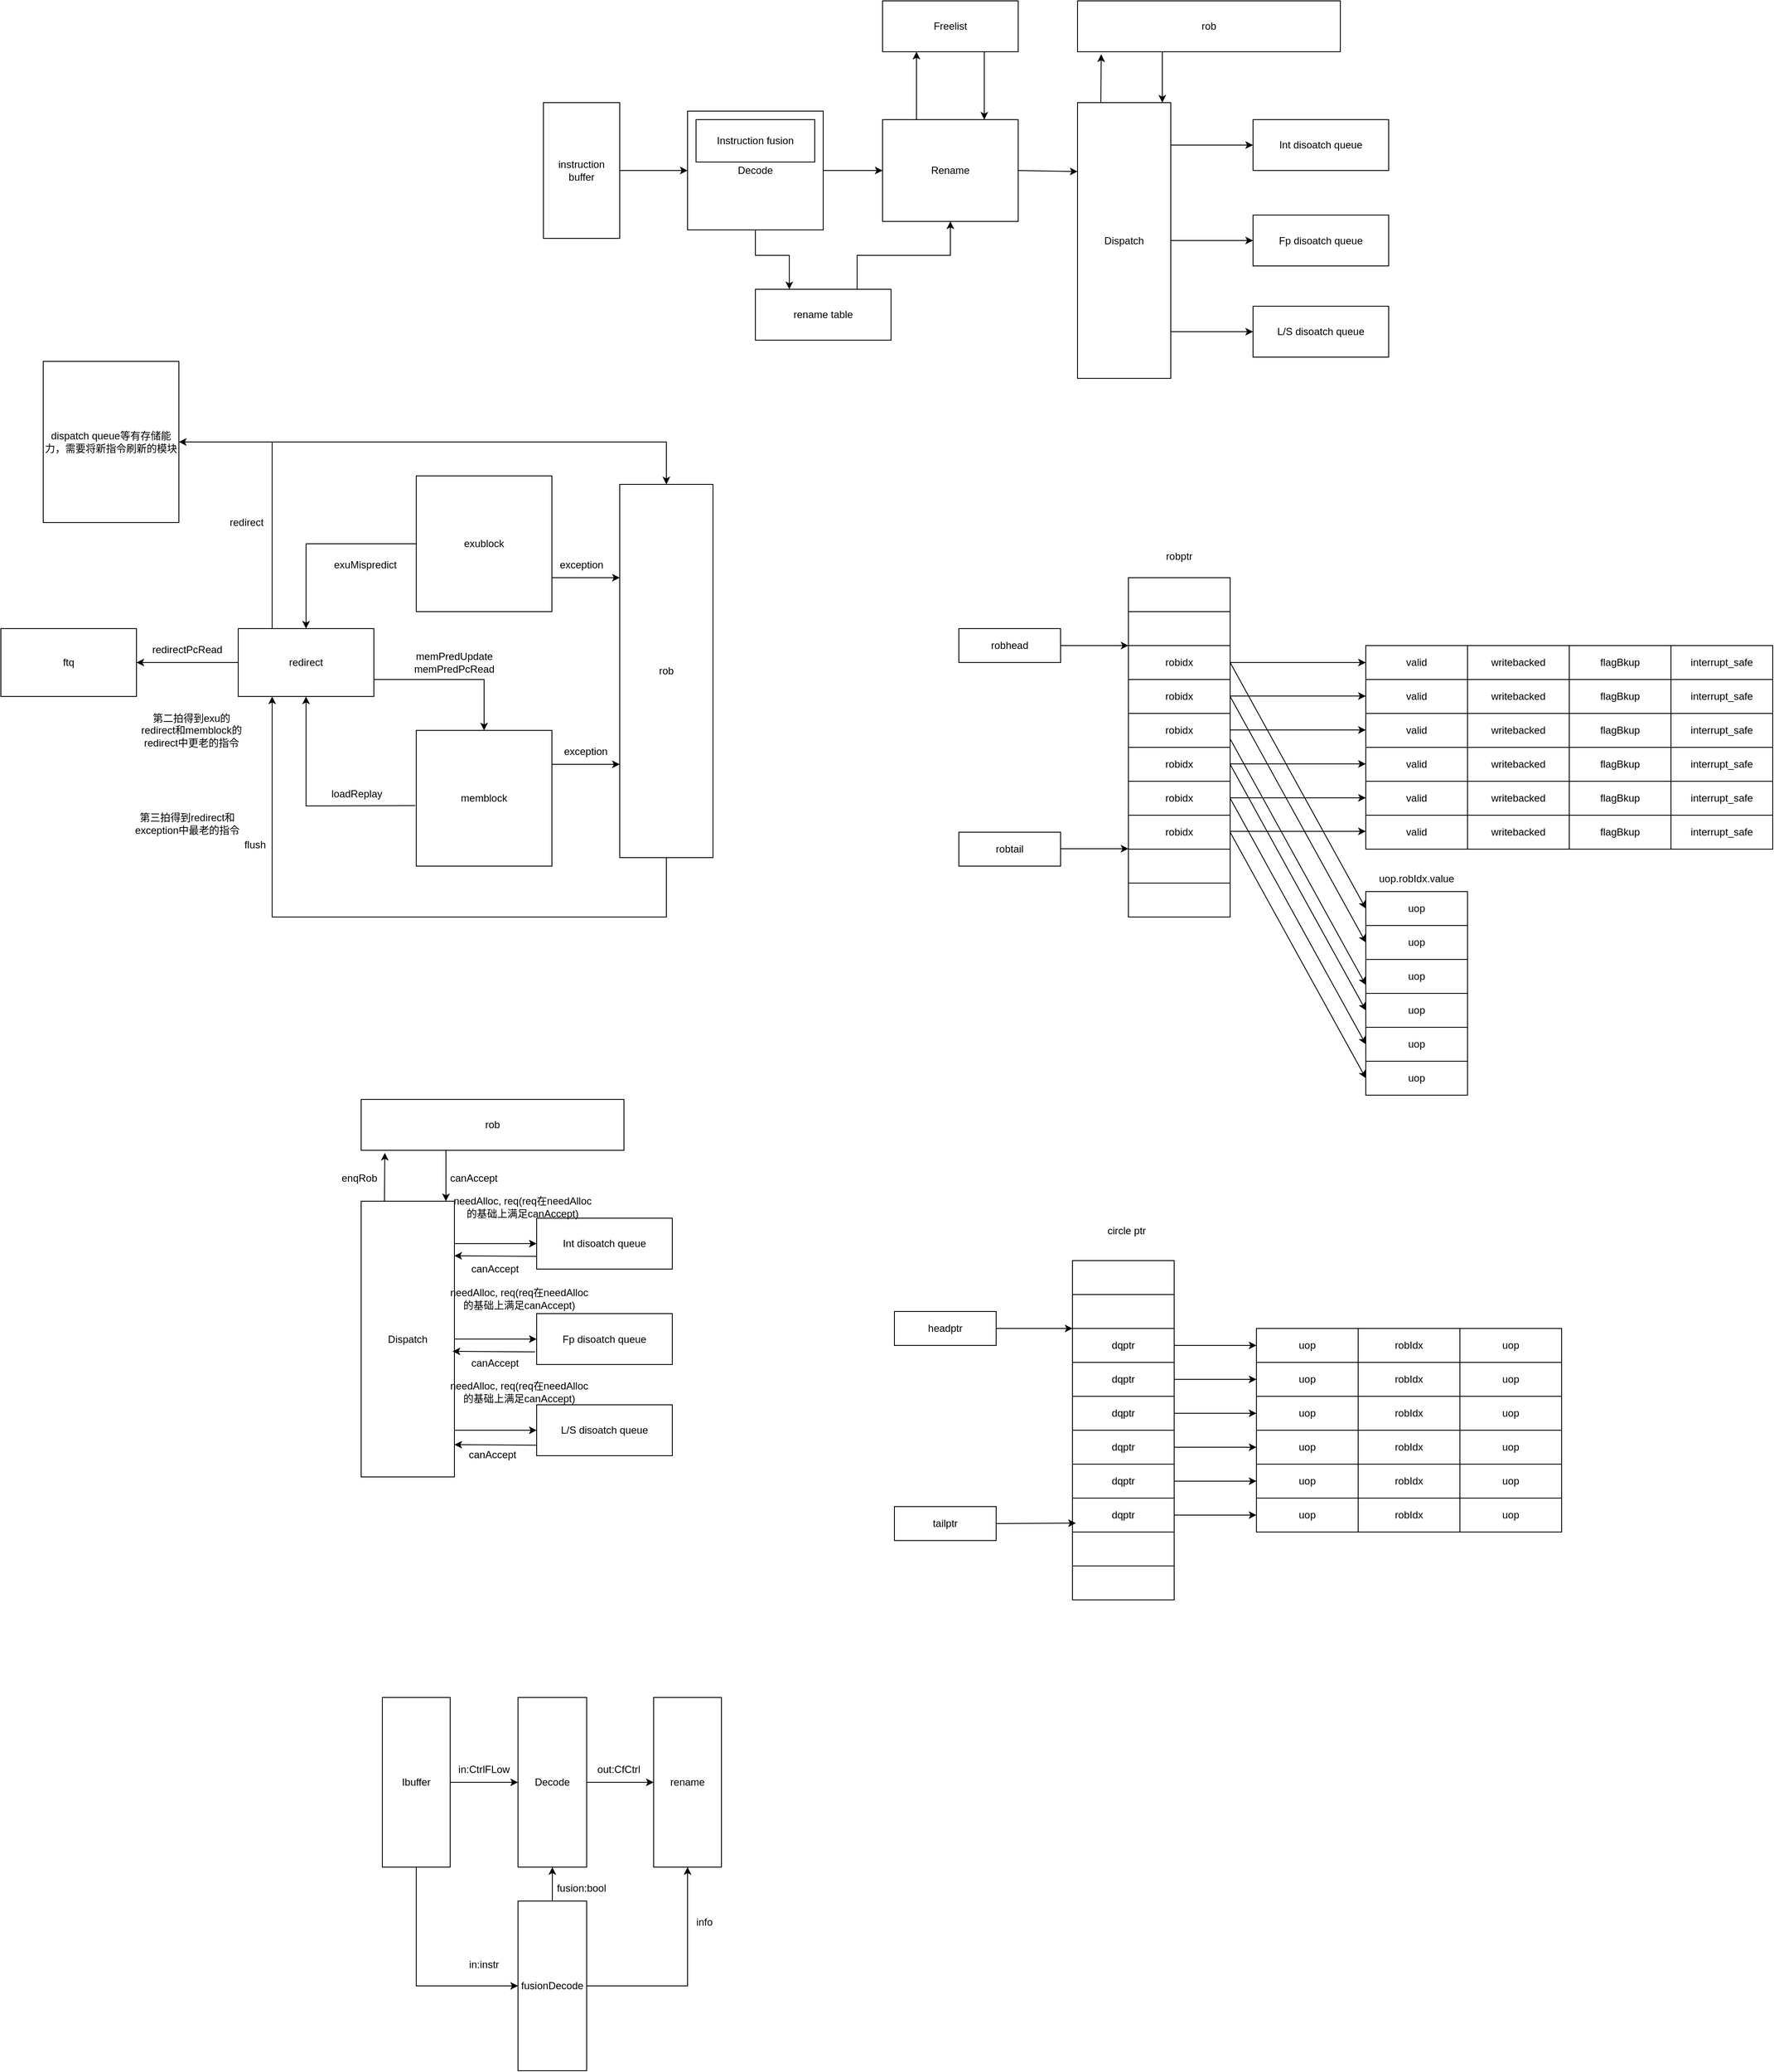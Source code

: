 <mxfile version="20.5.1" type="github">
  <diagram id="jDJOhpKCUn7_-XrsKtud" name="第 1 页">
    <mxGraphModel dx="2479" dy="955" grid="0" gridSize="10" guides="1" tooltips="1" connect="1" arrows="1" fold="1" page="0" pageScale="1" pageWidth="827" pageHeight="1169" background="none" math="0" shadow="0">
      <root>
        <mxCell id="0" />
        <mxCell id="1" parent="0" />
        <mxCell id="Xyow2Gh0Tj4Xl1war1eL-1" value="Decode" style="rounded=0;whiteSpace=wrap;html=1;" parent="1" vertex="1">
          <mxGeometry x="160" y="170" width="160" height="140" as="geometry" />
        </mxCell>
        <mxCell id="Xyow2Gh0Tj4Xl1war1eL-2" value="Dispatch" style="rounded=0;whiteSpace=wrap;html=1;" parent="1" vertex="1">
          <mxGeometry x="620" y="160" width="110" height="325" as="geometry" />
        </mxCell>
        <mxCell id="r0-BIvtnJDyXJv6iCW9I-1" value="Instruction fusion" style="rounded=0;whiteSpace=wrap;html=1;" parent="1" vertex="1">
          <mxGeometry x="170" y="180" width="140" height="50" as="geometry" />
        </mxCell>
        <mxCell id="r0-BIvtnJDyXJv6iCW9I-2" value="Rename" style="rounded=0;whiteSpace=wrap;html=1;" parent="1" vertex="1">
          <mxGeometry x="390" y="180" width="160" height="120" as="geometry" />
        </mxCell>
        <mxCell id="r0-BIvtnJDyXJv6iCW9I-3" value="Freelist" style="rounded=0;whiteSpace=wrap;html=1;" parent="1" vertex="1">
          <mxGeometry x="390" y="40" width="160" height="60" as="geometry" />
        </mxCell>
        <mxCell id="r0-BIvtnJDyXJv6iCW9I-4" value="rename table" style="rounded=0;whiteSpace=wrap;html=1;" parent="1" vertex="1">
          <mxGeometry x="240" y="380" width="160" height="60" as="geometry" />
        </mxCell>
        <mxCell id="r0-BIvtnJDyXJv6iCW9I-5" value="rob" style="rounded=0;whiteSpace=wrap;html=1;" parent="1" vertex="1">
          <mxGeometry x="620" y="40" width="310" height="60" as="geometry" />
        </mxCell>
        <mxCell id="r0-BIvtnJDyXJv6iCW9I-7" value="instruction buffer" style="rounded=0;whiteSpace=wrap;html=1;" parent="1" vertex="1">
          <mxGeometry x="-10" y="160" width="90" height="160" as="geometry" />
        </mxCell>
        <mxCell id="r0-BIvtnJDyXJv6iCW9I-8" value="Int disoatch queue" style="rounded=0;whiteSpace=wrap;html=1;" parent="1" vertex="1">
          <mxGeometry x="827" y="180" width="160" height="60" as="geometry" />
        </mxCell>
        <mxCell id="r0-BIvtnJDyXJv6iCW9I-9" value="Fp disoatch queue" style="rounded=0;whiteSpace=wrap;html=1;" parent="1" vertex="1">
          <mxGeometry x="827" y="292.5" width="160" height="60" as="geometry" />
        </mxCell>
        <mxCell id="r0-BIvtnJDyXJv6iCW9I-10" value="L/S disoatch queue" style="rounded=0;whiteSpace=wrap;html=1;" parent="1" vertex="1">
          <mxGeometry x="827" y="400" width="160" height="60" as="geometry" />
        </mxCell>
        <mxCell id="r0-BIvtnJDyXJv6iCW9I-11" value="" style="endArrow=classic;html=1;rounded=0;exitX=1;exitY=0.5;exitDx=0;exitDy=0;" parent="1" source="r0-BIvtnJDyXJv6iCW9I-7" target="Xyow2Gh0Tj4Xl1war1eL-1" edge="1">
          <mxGeometry width="50" height="50" relative="1" as="geometry">
            <mxPoint x="220" y="430" as="sourcePoint" />
            <mxPoint x="270" y="380" as="targetPoint" />
          </mxGeometry>
        </mxCell>
        <mxCell id="r0-BIvtnJDyXJv6iCW9I-12" value="" style="endArrow=classic;html=1;rounded=0;exitX=1;exitY=0.5;exitDx=0;exitDy=0;entryX=0;entryY=0.5;entryDx=0;entryDy=0;" parent="1" source="Xyow2Gh0Tj4Xl1war1eL-1" target="r0-BIvtnJDyXJv6iCW9I-2" edge="1">
          <mxGeometry width="50" height="50" relative="1" as="geometry">
            <mxPoint x="90" y="250" as="sourcePoint" />
            <mxPoint x="180" y="250" as="targetPoint" />
          </mxGeometry>
        </mxCell>
        <mxCell id="r0-BIvtnJDyXJv6iCW9I-13" value="" style="endArrow=classic;html=1;rounded=0;exitX=0.5;exitY=1;exitDx=0;exitDy=0;entryX=0.25;entryY=0;entryDx=0;entryDy=0;" parent="1" source="Xyow2Gh0Tj4Xl1war1eL-1" target="r0-BIvtnJDyXJv6iCW9I-4" edge="1">
          <mxGeometry width="50" height="50" relative="1" as="geometry">
            <mxPoint x="220" y="430" as="sourcePoint" />
            <mxPoint x="270" y="380" as="targetPoint" />
            <Array as="points">
              <mxPoint x="240" y="340" />
              <mxPoint x="280" y="340" />
            </Array>
          </mxGeometry>
        </mxCell>
        <mxCell id="r0-BIvtnJDyXJv6iCW9I-15" value="" style="endArrow=classic;html=1;rounded=0;exitX=0.75;exitY=0;exitDx=0;exitDy=0;entryX=0.5;entryY=1;entryDx=0;entryDy=0;" parent="1" source="r0-BIvtnJDyXJv6iCW9I-4" target="r0-BIvtnJDyXJv6iCW9I-2" edge="1">
          <mxGeometry width="50" height="50" relative="1" as="geometry">
            <mxPoint x="210" y="430" as="sourcePoint" />
            <mxPoint x="260" y="380" as="targetPoint" />
            <Array as="points">
              <mxPoint x="360" y="340" />
              <mxPoint x="470" y="340" />
            </Array>
          </mxGeometry>
        </mxCell>
        <mxCell id="r0-BIvtnJDyXJv6iCW9I-16" value="" style="endArrow=classic;html=1;rounded=0;exitX=1;exitY=0.5;exitDx=0;exitDy=0;entryX=0;entryY=0.25;entryDx=0;entryDy=0;" parent="1" source="r0-BIvtnJDyXJv6iCW9I-2" target="Xyow2Gh0Tj4Xl1war1eL-2" edge="1">
          <mxGeometry width="50" height="50" relative="1" as="geometry">
            <mxPoint x="470" y="260" as="sourcePoint" />
            <mxPoint x="520" y="210" as="targetPoint" />
          </mxGeometry>
        </mxCell>
        <mxCell id="r0-BIvtnJDyXJv6iCW9I-17" value="" style="endArrow=classic;html=1;rounded=0;exitX=1;exitY=0.5;exitDx=0;exitDy=0;entryX=0;entryY=0.5;entryDx=0;entryDy=0;" parent="1" target="r0-BIvtnJDyXJv6iCW9I-8" edge="1">
          <mxGeometry width="50" height="50" relative="1" as="geometry">
            <mxPoint x="730" y="210" as="sourcePoint" />
            <mxPoint x="800" y="211.25" as="targetPoint" />
          </mxGeometry>
        </mxCell>
        <mxCell id="r0-BIvtnJDyXJv6iCW9I-18" value="" style="endArrow=classic;html=1;rounded=0;exitX=1;exitY=0.5;exitDx=0;exitDy=0;entryX=0;entryY=0.5;entryDx=0;entryDy=0;" parent="1" source="Xyow2Gh0Tj4Xl1war1eL-2" target="r0-BIvtnJDyXJv6iCW9I-9" edge="1">
          <mxGeometry width="50" height="50" relative="1" as="geometry">
            <mxPoint x="750" y="310" as="sourcePoint" />
            <mxPoint x="820" y="311.25" as="targetPoint" />
          </mxGeometry>
        </mxCell>
        <mxCell id="r0-BIvtnJDyXJv6iCW9I-19" value="" style="endArrow=classic;html=1;rounded=0;entryX=0;entryY=0.5;entryDx=0;entryDy=0;" parent="1" target="r0-BIvtnJDyXJv6iCW9I-10" edge="1">
          <mxGeometry width="50" height="50" relative="1" as="geometry">
            <mxPoint x="730" y="430" as="sourcePoint" />
            <mxPoint x="810" y="440" as="targetPoint" />
          </mxGeometry>
        </mxCell>
        <mxCell id="r0-BIvtnJDyXJv6iCW9I-20" value="" style="endArrow=classic;html=1;rounded=0;" parent="1" edge="1">
          <mxGeometry width="50" height="50" relative="1" as="geometry">
            <mxPoint x="720" y="100" as="sourcePoint" />
            <mxPoint x="720" y="160" as="targetPoint" />
          </mxGeometry>
        </mxCell>
        <mxCell id="r0-BIvtnJDyXJv6iCW9I-21" value="" style="endArrow=classic;html=1;rounded=0;exitX=0.25;exitY=0;exitDx=0;exitDy=0;entryX=0.09;entryY=1.05;entryDx=0;entryDy=0;entryPerimeter=0;" parent="1" source="Xyow2Gh0Tj4Xl1war1eL-2" target="r0-BIvtnJDyXJv6iCW9I-5" edge="1">
          <mxGeometry width="50" height="50" relative="1" as="geometry">
            <mxPoint x="600" y="290" as="sourcePoint" />
            <mxPoint x="670" y="291.25" as="targetPoint" />
          </mxGeometry>
        </mxCell>
        <mxCell id="r0-BIvtnJDyXJv6iCW9I-22" value="" style="endArrow=classic;html=1;rounded=0;exitX=0.25;exitY=0;exitDx=0;exitDy=0;entryX=0.25;entryY=1;entryDx=0;entryDy=0;" parent="1" source="r0-BIvtnJDyXJv6iCW9I-2" target="r0-BIvtnJDyXJv6iCW9I-3" edge="1">
          <mxGeometry width="50" height="50" relative="1" as="geometry">
            <mxPoint x="610" y="300" as="sourcePoint" />
            <mxPoint x="680" y="301.25" as="targetPoint" />
          </mxGeometry>
        </mxCell>
        <mxCell id="r0-BIvtnJDyXJv6iCW9I-23" value="" style="endArrow=classic;html=1;rounded=0;exitX=0.75;exitY=1;exitDx=0;exitDy=0;entryX=0.75;entryY=0;entryDx=0;entryDy=0;" parent="1" source="r0-BIvtnJDyXJv6iCW9I-3" target="r0-BIvtnJDyXJv6iCW9I-2" edge="1">
          <mxGeometry width="50" height="50" relative="1" as="geometry">
            <mxPoint x="620" y="310" as="sourcePoint" />
            <mxPoint x="690" y="311.25" as="targetPoint" />
          </mxGeometry>
        </mxCell>
        <mxCell id="jpvh6sqLplagpGYcu2fL-1" value="" style="rounded=0;whiteSpace=wrap;html=1;" parent="1" vertex="1">
          <mxGeometry x="680" y="720" width="120" height="40" as="geometry" />
        </mxCell>
        <mxCell id="jpvh6sqLplagpGYcu2fL-2" value="" style="rounded=0;whiteSpace=wrap;html=1;" parent="1" vertex="1">
          <mxGeometry x="680" y="760" width="120" height="40" as="geometry" />
        </mxCell>
        <mxCell id="jpvh6sqLplagpGYcu2fL-3" value="robidx" style="rounded=0;whiteSpace=wrap;html=1;" parent="1" vertex="1">
          <mxGeometry x="680" y="800" width="120" height="40" as="geometry" />
        </mxCell>
        <mxCell id="jpvh6sqLplagpGYcu2fL-4" value="robidx" style="rounded=0;whiteSpace=wrap;html=1;" parent="1" vertex="1">
          <mxGeometry x="680" y="840" width="120" height="40" as="geometry" />
        </mxCell>
        <mxCell id="jpvh6sqLplagpGYcu2fL-5" value="robidx" style="rounded=0;whiteSpace=wrap;html=1;" parent="1" vertex="1">
          <mxGeometry x="680" y="880" width="120" height="40" as="geometry" />
        </mxCell>
        <mxCell id="jpvh6sqLplagpGYcu2fL-6" value="robidx" style="rounded=0;whiteSpace=wrap;html=1;" parent="1" vertex="1">
          <mxGeometry x="680" y="920" width="120" height="40" as="geometry" />
        </mxCell>
        <mxCell id="jpvh6sqLplagpGYcu2fL-7" value="robidx" style="rounded=0;whiteSpace=wrap;html=1;" parent="1" vertex="1">
          <mxGeometry x="680" y="960" width="120" height="40" as="geometry" />
        </mxCell>
        <mxCell id="jpvh6sqLplagpGYcu2fL-8" value="robidx" style="rounded=0;whiteSpace=wrap;html=1;" parent="1" vertex="1">
          <mxGeometry x="680" y="1000" width="120" height="40" as="geometry" />
        </mxCell>
        <mxCell id="jpvh6sqLplagpGYcu2fL-9" value="" style="rounded=0;whiteSpace=wrap;html=1;" parent="1" vertex="1">
          <mxGeometry x="680" y="1040" width="120" height="40" as="geometry" />
        </mxCell>
        <mxCell id="jpvh6sqLplagpGYcu2fL-10" value="" style="rounded=0;whiteSpace=wrap;html=1;" parent="1" vertex="1">
          <mxGeometry x="680" y="1080" width="120" height="40" as="geometry" />
        </mxCell>
        <mxCell id="jpvh6sqLplagpGYcu2fL-11" value="robptr" style="text;html=1;strokeColor=none;fillColor=none;align=center;verticalAlign=middle;whiteSpace=wrap;rounded=0;" parent="1" vertex="1">
          <mxGeometry x="705" y="680" width="70" height="30" as="geometry" />
        </mxCell>
        <mxCell id="jpvh6sqLplagpGYcu2fL-12" value="robhead" style="rounded=0;whiteSpace=wrap;html=1;" parent="1" vertex="1">
          <mxGeometry x="480" y="780" width="120" height="40" as="geometry" />
        </mxCell>
        <mxCell id="jpvh6sqLplagpGYcu2fL-13" value="robtail" style="rounded=0;whiteSpace=wrap;html=1;" parent="1" vertex="1">
          <mxGeometry x="480" y="1020" width="120" height="40" as="geometry" />
        </mxCell>
        <mxCell id="jpvh6sqLplagpGYcu2fL-14" value="" style="endArrow=classic;html=1;rounded=0;exitX=1;exitY=0.5;exitDx=0;exitDy=0;entryX=0;entryY=0;entryDx=0;entryDy=0;" parent="1" source="jpvh6sqLplagpGYcu2fL-12" target="jpvh6sqLplagpGYcu2fL-3" edge="1">
          <mxGeometry width="50" height="50" relative="1" as="geometry">
            <mxPoint x="350" y="870" as="sourcePoint" />
            <mxPoint x="400" y="820" as="targetPoint" />
          </mxGeometry>
        </mxCell>
        <mxCell id="jpvh6sqLplagpGYcu2fL-15" value="" style="endArrow=classic;html=1;rounded=0;exitX=1;exitY=0.5;exitDx=0;exitDy=0;entryX=0;entryY=0;entryDx=0;entryDy=0;" parent="1" edge="1">
          <mxGeometry width="50" height="50" relative="1" as="geometry">
            <mxPoint x="600" y="1039.5" as="sourcePoint" />
            <mxPoint x="680" y="1039.5" as="targetPoint" />
          </mxGeometry>
        </mxCell>
        <mxCell id="jpvh6sqLplagpGYcu2fL-16" value="" style="rounded=0;whiteSpace=wrap;html=1;" parent="1" vertex="1">
          <mxGeometry x="614" y="1525" width="120" height="40" as="geometry" />
        </mxCell>
        <mxCell id="jpvh6sqLplagpGYcu2fL-17" value="" style="rounded=0;whiteSpace=wrap;html=1;" parent="1" vertex="1">
          <mxGeometry x="614" y="1565" width="120" height="40" as="geometry" />
        </mxCell>
        <mxCell id="jpvh6sqLplagpGYcu2fL-18" value="dqptr" style="rounded=0;whiteSpace=wrap;html=1;" parent="1" vertex="1">
          <mxGeometry x="614" y="1605" width="120" height="40" as="geometry" />
        </mxCell>
        <mxCell id="jpvh6sqLplagpGYcu2fL-19" value="dqptr" style="rounded=0;whiteSpace=wrap;html=1;" parent="1" vertex="1">
          <mxGeometry x="614" y="1645" width="120" height="40" as="geometry" />
        </mxCell>
        <mxCell id="jpvh6sqLplagpGYcu2fL-20" value="dqptr" style="rounded=0;whiteSpace=wrap;html=1;" parent="1" vertex="1">
          <mxGeometry x="614" y="1685" width="120" height="40" as="geometry" />
        </mxCell>
        <mxCell id="jpvh6sqLplagpGYcu2fL-21" value="dqptr" style="rounded=0;whiteSpace=wrap;html=1;" parent="1" vertex="1">
          <mxGeometry x="614" y="1725" width="120" height="40" as="geometry" />
        </mxCell>
        <mxCell id="jpvh6sqLplagpGYcu2fL-22" value="dqptr" style="rounded=0;whiteSpace=wrap;html=1;" parent="1" vertex="1">
          <mxGeometry x="614" y="1765" width="120" height="40" as="geometry" />
        </mxCell>
        <mxCell id="jpvh6sqLplagpGYcu2fL-23" value="dqptr" style="rounded=0;whiteSpace=wrap;html=1;" parent="1" vertex="1">
          <mxGeometry x="614" y="1805" width="120" height="40" as="geometry" />
        </mxCell>
        <mxCell id="jpvh6sqLplagpGYcu2fL-24" value="" style="rounded=0;whiteSpace=wrap;html=1;" parent="1" vertex="1">
          <mxGeometry x="614" y="1845" width="120" height="40" as="geometry" />
        </mxCell>
        <mxCell id="jpvh6sqLplagpGYcu2fL-25" value="" style="rounded=0;whiteSpace=wrap;html=1;" parent="1" vertex="1">
          <mxGeometry x="614" y="1885" width="120" height="40" as="geometry" />
        </mxCell>
        <mxCell id="jpvh6sqLplagpGYcu2fL-26" value="circle ptr" style="text;html=1;strokeColor=none;fillColor=none;align=center;verticalAlign=middle;whiteSpace=wrap;rounded=0;" parent="1" vertex="1">
          <mxGeometry x="643" y="1475" width="70" height="30" as="geometry" />
        </mxCell>
        <mxCell id="jpvh6sqLplagpGYcu2fL-27" value="headptr" style="rounded=0;whiteSpace=wrap;html=1;" parent="1" vertex="1">
          <mxGeometry x="404" y="1585" width="120" height="40" as="geometry" />
        </mxCell>
        <mxCell id="jpvh6sqLplagpGYcu2fL-28" value="tailptr" style="rounded=0;whiteSpace=wrap;html=1;" parent="1" vertex="1">
          <mxGeometry x="404" y="1815" width="120" height="40" as="geometry" />
        </mxCell>
        <mxCell id="jpvh6sqLplagpGYcu2fL-29" value="" style="endArrow=classic;html=1;rounded=0;exitX=1;exitY=0.5;exitDx=0;exitDy=0;entryX=0;entryY=0;entryDx=0;entryDy=0;" parent="1" source="jpvh6sqLplagpGYcu2fL-27" target="jpvh6sqLplagpGYcu2fL-18" edge="1">
          <mxGeometry width="50" height="50" relative="1" as="geometry">
            <mxPoint x="288" y="1665" as="sourcePoint" />
            <mxPoint x="338" y="1615" as="targetPoint" />
          </mxGeometry>
        </mxCell>
        <mxCell id="jpvh6sqLplagpGYcu2fL-30" value="" style="endArrow=classic;html=1;rounded=0;exitX=1;exitY=0.5;exitDx=0;exitDy=0;entryX=0;entryY=0;entryDx=0;entryDy=0;" parent="1" source="jpvh6sqLplagpGYcu2fL-28" edge="1">
          <mxGeometry width="50" height="50" relative="1" as="geometry">
            <mxPoint x="538" y="1834.5" as="sourcePoint" />
            <mxPoint x="618" y="1834.5" as="targetPoint" />
          </mxGeometry>
        </mxCell>
        <mxCell id="0cN0ujMcvpGcsQl8fxUf-1" value="valid" style="rounded=0;whiteSpace=wrap;html=1;" parent="1" vertex="1">
          <mxGeometry x="960" y="800" width="120" height="40" as="geometry" />
        </mxCell>
        <mxCell id="0cN0ujMcvpGcsQl8fxUf-2" value="writebacked" style="rounded=0;whiteSpace=wrap;html=1;" parent="1" vertex="1">
          <mxGeometry x="1080" y="800" width="120" height="40" as="geometry" />
        </mxCell>
        <mxCell id="0cN0ujMcvpGcsQl8fxUf-3" value="flagBkup" style="rounded=0;whiteSpace=wrap;html=1;" parent="1" vertex="1">
          <mxGeometry x="1200" y="800" width="120" height="40" as="geometry" />
        </mxCell>
        <mxCell id="0cN0ujMcvpGcsQl8fxUf-4" value="uop.robIdx.value" style="text;html=1;strokeColor=none;fillColor=none;align=center;verticalAlign=middle;whiteSpace=wrap;rounded=0;" parent="1" vertex="1">
          <mxGeometry x="950" y="1060" width="140" height="30" as="geometry" />
        </mxCell>
        <mxCell id="0cN0ujMcvpGcsQl8fxUf-5" value="interrupt_safe" style="rounded=0;whiteSpace=wrap;html=1;" parent="1" vertex="1">
          <mxGeometry x="1320" y="800" width="120" height="40" as="geometry" />
        </mxCell>
        <mxCell id="0cN0ujMcvpGcsQl8fxUf-6" value="valid" style="rounded=0;whiteSpace=wrap;html=1;" parent="1" vertex="1">
          <mxGeometry x="960" y="840" width="120" height="40" as="geometry" />
        </mxCell>
        <mxCell id="0cN0ujMcvpGcsQl8fxUf-7" value="writebacked" style="rounded=0;whiteSpace=wrap;html=1;" parent="1" vertex="1">
          <mxGeometry x="1080" y="840" width="120" height="40" as="geometry" />
        </mxCell>
        <mxCell id="0cN0ujMcvpGcsQl8fxUf-8" value="flagBkup" style="rounded=0;whiteSpace=wrap;html=1;" parent="1" vertex="1">
          <mxGeometry x="1200" y="840" width="120" height="40" as="geometry" />
        </mxCell>
        <mxCell id="0cN0ujMcvpGcsQl8fxUf-9" value="interrupt_safe" style="rounded=0;whiteSpace=wrap;html=1;" parent="1" vertex="1">
          <mxGeometry x="1320" y="840" width="120" height="40" as="geometry" />
        </mxCell>
        <mxCell id="0cN0ujMcvpGcsQl8fxUf-10" value="valid" style="rounded=0;whiteSpace=wrap;html=1;" parent="1" vertex="1">
          <mxGeometry x="960" y="880" width="120" height="40" as="geometry" />
        </mxCell>
        <mxCell id="0cN0ujMcvpGcsQl8fxUf-11" value="writebacked" style="rounded=0;whiteSpace=wrap;html=1;" parent="1" vertex="1">
          <mxGeometry x="1080" y="880" width="120" height="40" as="geometry" />
        </mxCell>
        <mxCell id="0cN0ujMcvpGcsQl8fxUf-12" value="flagBkup" style="rounded=0;whiteSpace=wrap;html=1;" parent="1" vertex="1">
          <mxGeometry x="1200" y="880" width="120" height="40" as="geometry" />
        </mxCell>
        <mxCell id="0cN0ujMcvpGcsQl8fxUf-13" value="interrupt_safe" style="rounded=0;whiteSpace=wrap;html=1;" parent="1" vertex="1">
          <mxGeometry x="1320" y="880" width="120" height="40" as="geometry" />
        </mxCell>
        <mxCell id="0cN0ujMcvpGcsQl8fxUf-14" value="valid" style="rounded=0;whiteSpace=wrap;html=1;" parent="1" vertex="1">
          <mxGeometry x="960" y="920" width="120" height="40" as="geometry" />
        </mxCell>
        <mxCell id="0cN0ujMcvpGcsQl8fxUf-15" value="writebacked" style="rounded=0;whiteSpace=wrap;html=1;" parent="1" vertex="1">
          <mxGeometry x="1080" y="920" width="120" height="40" as="geometry" />
        </mxCell>
        <mxCell id="0cN0ujMcvpGcsQl8fxUf-16" value="flagBkup" style="rounded=0;whiteSpace=wrap;html=1;" parent="1" vertex="1">
          <mxGeometry x="1200" y="920" width="120" height="40" as="geometry" />
        </mxCell>
        <mxCell id="0cN0ujMcvpGcsQl8fxUf-17" value="interrupt_safe" style="rounded=0;whiteSpace=wrap;html=1;" parent="1" vertex="1">
          <mxGeometry x="1320" y="920" width="120" height="40" as="geometry" />
        </mxCell>
        <mxCell id="0cN0ujMcvpGcsQl8fxUf-18" value="valid" style="rounded=0;whiteSpace=wrap;html=1;" parent="1" vertex="1">
          <mxGeometry x="960" y="960" width="120" height="40" as="geometry" />
        </mxCell>
        <mxCell id="0cN0ujMcvpGcsQl8fxUf-19" value="writebacked" style="rounded=0;whiteSpace=wrap;html=1;" parent="1" vertex="1">
          <mxGeometry x="1080" y="960" width="120" height="40" as="geometry" />
        </mxCell>
        <mxCell id="0cN0ujMcvpGcsQl8fxUf-20" value="flagBkup" style="rounded=0;whiteSpace=wrap;html=1;" parent="1" vertex="1">
          <mxGeometry x="1200" y="960" width="120" height="40" as="geometry" />
        </mxCell>
        <mxCell id="0cN0ujMcvpGcsQl8fxUf-21" value="interrupt_safe" style="rounded=0;whiteSpace=wrap;html=1;" parent="1" vertex="1">
          <mxGeometry x="1320" y="960" width="120" height="40" as="geometry" />
        </mxCell>
        <mxCell id="0cN0ujMcvpGcsQl8fxUf-22" value="valid" style="rounded=0;whiteSpace=wrap;html=1;" parent="1" vertex="1">
          <mxGeometry x="960" y="1000" width="120" height="40" as="geometry" />
        </mxCell>
        <mxCell id="0cN0ujMcvpGcsQl8fxUf-23" value="writebacked" style="rounded=0;whiteSpace=wrap;html=1;" parent="1" vertex="1">
          <mxGeometry x="1080" y="1000" width="120" height="40" as="geometry" />
        </mxCell>
        <mxCell id="0cN0ujMcvpGcsQl8fxUf-24" value="flagBkup" style="rounded=0;whiteSpace=wrap;html=1;" parent="1" vertex="1">
          <mxGeometry x="1200" y="1000" width="120" height="40" as="geometry" />
        </mxCell>
        <mxCell id="0cN0ujMcvpGcsQl8fxUf-25" value="interrupt_safe" style="rounded=0;whiteSpace=wrap;html=1;" parent="1" vertex="1">
          <mxGeometry x="1320" y="1000" width="120" height="40" as="geometry" />
        </mxCell>
        <mxCell id="0cN0ujMcvpGcsQl8fxUf-26" value="" style="endArrow=classic;html=1;rounded=0;exitX=1;exitY=0.5;exitDx=0;exitDy=0;entryX=0;entryY=0.5;entryDx=0;entryDy=0;" parent="1" source="jpvh6sqLplagpGYcu2fL-3" target="0cN0ujMcvpGcsQl8fxUf-1" edge="1">
          <mxGeometry width="50" height="50" relative="1" as="geometry">
            <mxPoint x="940" y="780" as="sourcePoint" />
            <mxPoint x="990" y="730" as="targetPoint" />
          </mxGeometry>
        </mxCell>
        <mxCell id="0cN0ujMcvpGcsQl8fxUf-27" value="" style="endArrow=classic;html=1;rounded=0;exitX=1;exitY=0.5;exitDx=0;exitDy=0;entryX=0;entryY=0.5;entryDx=0;entryDy=0;" parent="1" edge="1">
          <mxGeometry width="50" height="50" relative="1" as="geometry">
            <mxPoint x="800" y="859.5" as="sourcePoint" />
            <mxPoint x="960" y="859.5" as="targetPoint" />
          </mxGeometry>
        </mxCell>
        <mxCell id="0cN0ujMcvpGcsQl8fxUf-28" value="" style="endArrow=classic;html=1;rounded=0;exitX=1;exitY=0.5;exitDx=0;exitDy=0;entryX=0;entryY=0.5;entryDx=0;entryDy=0;" parent="1" edge="1">
          <mxGeometry width="50" height="50" relative="1" as="geometry">
            <mxPoint x="800" y="899.5" as="sourcePoint" />
            <mxPoint x="960" y="899.5" as="targetPoint" />
          </mxGeometry>
        </mxCell>
        <mxCell id="0cN0ujMcvpGcsQl8fxUf-29" value="" style="endArrow=classic;html=1;rounded=0;exitX=1;exitY=0.5;exitDx=0;exitDy=0;entryX=0;entryY=0.5;entryDx=0;entryDy=0;" parent="1" edge="1">
          <mxGeometry width="50" height="50" relative="1" as="geometry">
            <mxPoint x="800" y="939.5" as="sourcePoint" />
            <mxPoint x="960" y="939.5" as="targetPoint" />
          </mxGeometry>
        </mxCell>
        <mxCell id="0cN0ujMcvpGcsQl8fxUf-30" value="" style="endArrow=classic;html=1;rounded=0;exitX=1;exitY=0.5;exitDx=0;exitDy=0;entryX=0;entryY=0.5;entryDx=0;entryDy=0;" parent="1" edge="1">
          <mxGeometry width="50" height="50" relative="1" as="geometry">
            <mxPoint x="800" y="979.5" as="sourcePoint" />
            <mxPoint x="960" y="979.5" as="targetPoint" />
          </mxGeometry>
        </mxCell>
        <mxCell id="0cN0ujMcvpGcsQl8fxUf-31" value="" style="endArrow=classic;html=1;rounded=0;exitX=1;exitY=0.5;exitDx=0;exitDy=0;entryX=0;entryY=0.5;entryDx=0;entryDy=0;" parent="1" edge="1">
          <mxGeometry width="50" height="50" relative="1" as="geometry">
            <mxPoint x="800" y="1019" as="sourcePoint" />
            <mxPoint x="960" y="1019" as="targetPoint" />
          </mxGeometry>
        </mxCell>
        <mxCell id="0cN0ujMcvpGcsQl8fxUf-32" value="uop" style="rounded=0;whiteSpace=wrap;html=1;" parent="1" vertex="1">
          <mxGeometry x="960" y="1090" width="120" height="40" as="geometry" />
        </mxCell>
        <mxCell id="0cN0ujMcvpGcsQl8fxUf-33" value="uop" style="rounded=0;whiteSpace=wrap;html=1;" parent="1" vertex="1">
          <mxGeometry x="960" y="1130" width="120" height="40" as="geometry" />
        </mxCell>
        <mxCell id="0cN0ujMcvpGcsQl8fxUf-34" value="uop" style="rounded=0;whiteSpace=wrap;html=1;" parent="1" vertex="1">
          <mxGeometry x="960" y="1170" width="120" height="40" as="geometry" />
        </mxCell>
        <mxCell id="0cN0ujMcvpGcsQl8fxUf-35" value="uop" style="rounded=0;whiteSpace=wrap;html=1;" parent="1" vertex="1">
          <mxGeometry x="960" y="1210" width="120" height="40" as="geometry" />
        </mxCell>
        <mxCell id="0cN0ujMcvpGcsQl8fxUf-36" value="uop" style="rounded=0;whiteSpace=wrap;html=1;" parent="1" vertex="1">
          <mxGeometry x="960" y="1250" width="120" height="40" as="geometry" />
        </mxCell>
        <mxCell id="0cN0ujMcvpGcsQl8fxUf-37" value="uop" style="rounded=0;whiteSpace=wrap;html=1;" parent="1" vertex="1">
          <mxGeometry x="960" y="1290" width="120" height="40" as="geometry" />
        </mxCell>
        <mxCell id="0cN0ujMcvpGcsQl8fxUf-38" value="" style="endArrow=classic;html=1;rounded=0;exitX=1;exitY=0.5;exitDx=0;exitDy=0;entryX=0;entryY=0.5;entryDx=0;entryDy=0;" parent="1" source="jpvh6sqLplagpGYcu2fL-3" target="0cN0ujMcvpGcsQl8fxUf-32" edge="1">
          <mxGeometry width="50" height="50" relative="1" as="geometry">
            <mxPoint x="940" y="1310" as="sourcePoint" />
            <mxPoint x="990" y="1260" as="targetPoint" />
          </mxGeometry>
        </mxCell>
        <mxCell id="0cN0ujMcvpGcsQl8fxUf-39" value="" style="endArrow=classic;html=1;rounded=0;exitX=1;exitY=0.5;exitDx=0;exitDy=0;entryX=0;entryY=0.5;entryDx=0;entryDy=0;" parent="1" edge="1">
          <mxGeometry width="50" height="50" relative="1" as="geometry">
            <mxPoint x="800" y="860" as="sourcePoint" />
            <mxPoint x="960" y="1150" as="targetPoint" />
          </mxGeometry>
        </mxCell>
        <mxCell id="0cN0ujMcvpGcsQl8fxUf-40" value="" style="endArrow=classic;html=1;rounded=0;exitX=1;exitY=0.5;exitDx=0;exitDy=0;entryX=0;entryY=0.5;entryDx=0;entryDy=0;" parent="1" edge="1">
          <mxGeometry width="50" height="50" relative="1" as="geometry">
            <mxPoint x="800" y="910" as="sourcePoint" />
            <mxPoint x="960" y="1200" as="targetPoint" />
          </mxGeometry>
        </mxCell>
        <mxCell id="0cN0ujMcvpGcsQl8fxUf-43" value="" style="endArrow=classic;html=1;rounded=0;exitX=1;exitY=0.5;exitDx=0;exitDy=0;entryX=0;entryY=0.5;entryDx=0;entryDy=0;" parent="1" edge="1">
          <mxGeometry width="50" height="50" relative="1" as="geometry">
            <mxPoint x="800" y="940" as="sourcePoint" />
            <mxPoint x="960" y="1230" as="targetPoint" />
          </mxGeometry>
        </mxCell>
        <mxCell id="0cN0ujMcvpGcsQl8fxUf-44" value="" style="endArrow=classic;html=1;rounded=0;exitX=1;exitY=0.5;exitDx=0;exitDy=0;entryX=0;entryY=0.5;entryDx=0;entryDy=0;" parent="1" edge="1">
          <mxGeometry width="50" height="50" relative="1" as="geometry">
            <mxPoint x="800" y="980" as="sourcePoint" />
            <mxPoint x="960" y="1270" as="targetPoint" />
          </mxGeometry>
        </mxCell>
        <mxCell id="0cN0ujMcvpGcsQl8fxUf-45" value="" style="endArrow=classic;html=1;rounded=0;exitX=1;exitY=0.5;exitDx=0;exitDy=0;entryX=0;entryY=0.5;entryDx=0;entryDy=0;" parent="1" edge="1">
          <mxGeometry width="50" height="50" relative="1" as="geometry">
            <mxPoint x="800" y="1020" as="sourcePoint" />
            <mxPoint x="960" y="1310" as="targetPoint" />
          </mxGeometry>
        </mxCell>
        <mxCell id="9b5_QiGE_1ymWIL0Fy6a-1" value="redirect" style="rounded=0;whiteSpace=wrap;html=1;" parent="1" vertex="1">
          <mxGeometry x="-370" y="780" width="160" height="80" as="geometry" />
        </mxCell>
        <mxCell id="9b5_QiGE_1ymWIL0Fy6a-2" value="ftq" style="rounded=0;whiteSpace=wrap;html=1;" parent="1" vertex="1">
          <mxGeometry x="-650" y="780" width="160" height="80" as="geometry" />
        </mxCell>
        <mxCell id="9b5_QiGE_1ymWIL0Fy6a-3" value="exublock" style="rounded=0;whiteSpace=wrap;html=1;" parent="1" vertex="1">
          <mxGeometry x="-160" y="600" width="160" height="160" as="geometry" />
        </mxCell>
        <mxCell id="9b5_QiGE_1ymWIL0Fy6a-4" value="memblock" style="rounded=0;whiteSpace=wrap;html=1;" parent="1" vertex="1">
          <mxGeometry x="-160" y="900" width="160" height="160" as="geometry" />
        </mxCell>
        <mxCell id="9b5_QiGE_1ymWIL0Fy6a-5" value="rob" style="rounded=0;whiteSpace=wrap;html=1;" parent="1" vertex="1">
          <mxGeometry x="80" y="610" width="110" height="440" as="geometry" />
        </mxCell>
        <mxCell id="9b5_QiGE_1ymWIL0Fy6a-6" value="" style="endArrow=classic;html=1;rounded=0;exitX=0;exitY=0.5;exitDx=0;exitDy=0;entryX=1;entryY=0.5;entryDx=0;entryDy=0;" parent="1" source="9b5_QiGE_1ymWIL0Fy6a-1" target="9b5_QiGE_1ymWIL0Fy6a-2" edge="1">
          <mxGeometry width="50" height="50" relative="1" as="geometry">
            <mxPoint x="-300" y="660" as="sourcePoint" />
            <mxPoint x="-250" y="610" as="targetPoint" />
          </mxGeometry>
        </mxCell>
        <mxCell id="9b5_QiGE_1ymWIL0Fy6a-7" value="redirectPcRead" style="text;html=1;strokeColor=none;fillColor=none;align=center;verticalAlign=middle;whiteSpace=wrap;rounded=0;" parent="1" vertex="1">
          <mxGeometry x="-490" y="790" width="120" height="30" as="geometry" />
        </mxCell>
        <mxCell id="9b5_QiGE_1ymWIL0Fy6a-8" value="第二拍得到exu的redirect和memblock的redirect中更老的指令" style="text;html=1;strokeColor=none;fillColor=none;align=center;verticalAlign=middle;whiteSpace=wrap;rounded=0;" parent="1" vertex="1">
          <mxGeometry x="-490" y="860" width="130" height="80" as="geometry" />
        </mxCell>
        <mxCell id="9b5_QiGE_1ymWIL0Fy6a-11" value="第三拍得到redirect和exception中最老的指令" style="text;html=1;strokeColor=none;fillColor=none;align=center;verticalAlign=middle;whiteSpace=wrap;rounded=0;" parent="1" vertex="1">
          <mxGeometry x="-495" y="970" width="130" height="80" as="geometry" />
        </mxCell>
        <mxCell id="9b5_QiGE_1ymWIL0Fy6a-12" value="" style="endArrow=classic;html=1;rounded=0;exitX=0;exitY=0.5;exitDx=0;exitDy=0;entryX=0.5;entryY=0;entryDx=0;entryDy=0;" parent="1" source="9b5_QiGE_1ymWIL0Fy6a-3" target="9b5_QiGE_1ymWIL0Fy6a-1" edge="1">
          <mxGeometry width="50" height="50" relative="1" as="geometry">
            <mxPoint x="-40" y="940" as="sourcePoint" />
            <mxPoint x="10" y="890" as="targetPoint" />
            <Array as="points">
              <mxPoint x="-290" y="680" />
            </Array>
          </mxGeometry>
        </mxCell>
        <mxCell id="9b5_QiGE_1ymWIL0Fy6a-13" value="" style="endArrow=classic;html=1;rounded=0;exitX=-0.008;exitY=0.554;exitDx=0;exitDy=0;exitPerimeter=0;entryX=0.5;entryY=1;entryDx=0;entryDy=0;" parent="1" source="9b5_QiGE_1ymWIL0Fy6a-4" target="9b5_QiGE_1ymWIL0Fy6a-1" edge="1">
          <mxGeometry width="50" height="50" relative="1" as="geometry">
            <mxPoint x="-40" y="940" as="sourcePoint" />
            <mxPoint x="10" y="890" as="targetPoint" />
            <Array as="points">
              <mxPoint x="-290" y="989" />
            </Array>
          </mxGeometry>
        </mxCell>
        <mxCell id="9b5_QiGE_1ymWIL0Fy6a-14" value="" style="endArrow=classic;html=1;rounded=0;exitX=1;exitY=0.25;exitDx=0;exitDy=0;entryX=0;entryY=0.75;entryDx=0;entryDy=0;" parent="1" source="9b5_QiGE_1ymWIL0Fy6a-4" target="9b5_QiGE_1ymWIL0Fy6a-5" edge="1">
          <mxGeometry width="50" height="50" relative="1" as="geometry">
            <mxPoint x="-40" y="940" as="sourcePoint" />
            <mxPoint x="70" y="940" as="targetPoint" />
          </mxGeometry>
        </mxCell>
        <mxCell id="9b5_QiGE_1ymWIL0Fy6a-15" value="" style="endArrow=classic;html=1;rounded=0;exitX=1;exitY=0.75;exitDx=0;exitDy=0;entryX=0;entryY=0.25;entryDx=0;entryDy=0;" parent="1" source="9b5_QiGE_1ymWIL0Fy6a-3" target="9b5_QiGE_1ymWIL0Fy6a-5" edge="1">
          <mxGeometry width="50" height="50" relative="1" as="geometry">
            <mxPoint x="50" y="670" as="sourcePoint" />
            <mxPoint x="128.68" y="671.56" as="targetPoint" />
          </mxGeometry>
        </mxCell>
        <mxCell id="9b5_QiGE_1ymWIL0Fy6a-17" value="exception" style="text;html=1;strokeColor=none;fillColor=none;align=center;verticalAlign=middle;whiteSpace=wrap;rounded=0;" parent="1" vertex="1">
          <mxGeometry x="10" y="910" width="60" height="30" as="geometry" />
        </mxCell>
        <mxCell id="9b5_QiGE_1ymWIL0Fy6a-22" value="exception" style="text;html=1;strokeColor=none;fillColor=none;align=center;verticalAlign=middle;whiteSpace=wrap;rounded=0;" parent="1" vertex="1">
          <mxGeometry x="5" y="690" width="60" height="30" as="geometry" />
        </mxCell>
        <mxCell id="9b5_QiGE_1ymWIL0Fy6a-23" value="" style="endArrow=classic;html=1;rounded=0;exitX=0.5;exitY=1;exitDx=0;exitDy=0;entryX=0.25;entryY=1;entryDx=0;entryDy=0;" parent="1" source="9b5_QiGE_1ymWIL0Fy6a-5" target="9b5_QiGE_1ymWIL0Fy6a-1" edge="1">
          <mxGeometry width="50" height="50" relative="1" as="geometry">
            <mxPoint x="-40" y="940" as="sourcePoint" />
            <mxPoint x="-410" y="1110" as="targetPoint" />
            <Array as="points">
              <mxPoint x="135" y="1120" />
              <mxPoint x="-330" y="1120" />
            </Array>
          </mxGeometry>
        </mxCell>
        <mxCell id="9b5_QiGE_1ymWIL0Fy6a-24" value="exuMispredict" style="text;html=1;strokeColor=none;fillColor=none;align=center;verticalAlign=middle;whiteSpace=wrap;rounded=0;" parent="1" vertex="1">
          <mxGeometry x="-250" y="690" width="60" height="30" as="geometry" />
        </mxCell>
        <mxCell id="9b5_QiGE_1ymWIL0Fy6a-25" value="loadReplay" style="text;html=1;strokeColor=none;fillColor=none;align=center;verticalAlign=middle;whiteSpace=wrap;rounded=0;" parent="1" vertex="1">
          <mxGeometry x="-260" y="960" width="60" height="30" as="geometry" />
        </mxCell>
        <mxCell id="9b5_QiGE_1ymWIL0Fy6a-27" value="memPredUpdate&lt;br&gt;memPredPcRead" style="text;html=1;strokeColor=none;fillColor=none;align=center;verticalAlign=middle;whiteSpace=wrap;rounded=0;" parent="1" vertex="1">
          <mxGeometry x="-210" y="797.5" width="190" height="45" as="geometry" />
        </mxCell>
        <mxCell id="9b5_QiGE_1ymWIL0Fy6a-30" value="" style="endArrow=classic;html=1;rounded=0;exitX=1;exitY=0.75;exitDx=0;exitDy=0;entryX=0.5;entryY=0;entryDx=0;entryDy=0;" parent="1" source="9b5_QiGE_1ymWIL0Fy6a-1" target="9b5_QiGE_1ymWIL0Fy6a-4" edge="1">
          <mxGeometry width="50" height="50" relative="1" as="geometry">
            <mxPoint x="-40" y="940" as="sourcePoint" />
            <mxPoint x="10" y="890" as="targetPoint" />
            <Array as="points">
              <mxPoint x="-80" y="840" />
            </Array>
          </mxGeometry>
        </mxCell>
        <mxCell id="9b5_QiGE_1ymWIL0Fy6a-31" value="flush" style="text;html=1;strokeColor=none;fillColor=none;align=center;verticalAlign=middle;whiteSpace=wrap;rounded=0;" parent="1" vertex="1">
          <mxGeometry x="-380" y="1020" width="60" height="30" as="geometry" />
        </mxCell>
        <mxCell id="9b5_QiGE_1ymWIL0Fy6a-33" value="" style="endArrow=classic;html=1;rounded=0;exitX=0.25;exitY=0;exitDx=0;exitDy=0;entryX=1;entryY=0.5;entryDx=0;entryDy=0;" parent="1" source="9b5_QiGE_1ymWIL0Fy6a-1" target="9b5_QiGE_1ymWIL0Fy6a-34" edge="1">
          <mxGeometry width="50" height="50" relative="1" as="geometry">
            <mxPoint x="-350" y="740" as="sourcePoint" />
            <mxPoint x="-440" y="600" as="targetPoint" />
            <Array as="points">
              <mxPoint x="-330" y="560" />
            </Array>
          </mxGeometry>
        </mxCell>
        <mxCell id="9b5_QiGE_1ymWIL0Fy6a-34" value="dispatch queue等有存储能力，需要将新指令刷新的模块" style="rounded=0;whiteSpace=wrap;html=1;" parent="1" vertex="1">
          <mxGeometry x="-600" y="465" width="160" height="190" as="geometry" />
        </mxCell>
        <mxCell id="9b5_QiGE_1ymWIL0Fy6a-35" value="redirect" style="text;html=1;strokeColor=none;fillColor=none;align=center;verticalAlign=middle;whiteSpace=wrap;rounded=0;" parent="1" vertex="1">
          <mxGeometry x="-390" y="640" width="60" height="30" as="geometry" />
        </mxCell>
        <mxCell id="9b5_QiGE_1ymWIL0Fy6a-36" value="" style="endArrow=classic;html=1;rounded=0;entryX=0.5;entryY=0;entryDx=0;entryDy=0;" parent="1" target="9b5_QiGE_1ymWIL0Fy6a-5" edge="1">
          <mxGeometry width="50" height="50" relative="1" as="geometry">
            <mxPoint x="-330" y="560" as="sourcePoint" />
            <mxPoint x="140" y="560" as="targetPoint" />
            <Array as="points">
              <mxPoint x="135" y="560" />
            </Array>
          </mxGeometry>
        </mxCell>
        <mxCell id="9b5_QiGE_1ymWIL0Fy6a-37" value="uop" style="rounded=0;whiteSpace=wrap;html=1;" parent="1" vertex="1">
          <mxGeometry x="831" y="1605" width="120" height="40" as="geometry" />
        </mxCell>
        <mxCell id="9b5_QiGE_1ymWIL0Fy6a-38" value="uop" style="rounded=0;whiteSpace=wrap;html=1;" parent="1" vertex="1">
          <mxGeometry x="831" y="1645" width="120" height="40" as="geometry" />
        </mxCell>
        <mxCell id="9b5_QiGE_1ymWIL0Fy6a-39" value="uop" style="rounded=0;whiteSpace=wrap;html=1;" parent="1" vertex="1">
          <mxGeometry x="831" y="1685" width="120" height="40" as="geometry" />
        </mxCell>
        <mxCell id="9b5_QiGE_1ymWIL0Fy6a-40" value="uop" style="rounded=0;whiteSpace=wrap;html=1;" parent="1" vertex="1">
          <mxGeometry x="831" y="1725" width="120" height="40" as="geometry" />
        </mxCell>
        <mxCell id="9b5_QiGE_1ymWIL0Fy6a-41" value="uop" style="rounded=0;whiteSpace=wrap;html=1;" parent="1" vertex="1">
          <mxGeometry x="831" y="1765" width="120" height="40" as="geometry" />
        </mxCell>
        <mxCell id="9b5_QiGE_1ymWIL0Fy6a-42" value="uop" style="rounded=0;whiteSpace=wrap;html=1;" parent="1" vertex="1">
          <mxGeometry x="831" y="1805" width="120" height="40" as="geometry" />
        </mxCell>
        <mxCell id="9b5_QiGE_1ymWIL0Fy6a-43" value="robIdx" style="rounded=0;whiteSpace=wrap;html=1;" parent="1" vertex="1">
          <mxGeometry x="951" y="1605" width="120" height="40" as="geometry" />
        </mxCell>
        <mxCell id="9b5_QiGE_1ymWIL0Fy6a-44" value="robIdx" style="rounded=0;whiteSpace=wrap;html=1;" parent="1" vertex="1">
          <mxGeometry x="951" y="1645" width="120" height="40" as="geometry" />
        </mxCell>
        <mxCell id="9b5_QiGE_1ymWIL0Fy6a-45" value="robIdx" style="rounded=0;whiteSpace=wrap;html=1;" parent="1" vertex="1">
          <mxGeometry x="951" y="1685" width="120" height="40" as="geometry" />
        </mxCell>
        <mxCell id="9b5_QiGE_1ymWIL0Fy6a-46" value="robIdx" style="rounded=0;whiteSpace=wrap;html=1;" parent="1" vertex="1">
          <mxGeometry x="951" y="1725" width="120" height="40" as="geometry" />
        </mxCell>
        <mxCell id="9b5_QiGE_1ymWIL0Fy6a-47" value="robIdx" style="rounded=0;whiteSpace=wrap;html=1;" parent="1" vertex="1">
          <mxGeometry x="951" y="1765" width="120" height="40" as="geometry" />
        </mxCell>
        <mxCell id="9b5_QiGE_1ymWIL0Fy6a-48" value="robIdx" style="rounded=0;whiteSpace=wrap;html=1;" parent="1" vertex="1">
          <mxGeometry x="951" y="1805" width="120" height="40" as="geometry" />
        </mxCell>
        <mxCell id="9b5_QiGE_1ymWIL0Fy6a-49" value="uop" style="rounded=0;whiteSpace=wrap;html=1;" parent="1" vertex="1">
          <mxGeometry x="1071" y="1605" width="120" height="40" as="geometry" />
        </mxCell>
        <mxCell id="9b5_QiGE_1ymWIL0Fy6a-50" value="uop" style="rounded=0;whiteSpace=wrap;html=1;" parent="1" vertex="1">
          <mxGeometry x="1071" y="1645" width="120" height="40" as="geometry" />
        </mxCell>
        <mxCell id="9b5_QiGE_1ymWIL0Fy6a-51" value="uop" style="rounded=0;whiteSpace=wrap;html=1;" parent="1" vertex="1">
          <mxGeometry x="1071" y="1685" width="120" height="40" as="geometry" />
        </mxCell>
        <mxCell id="9b5_QiGE_1ymWIL0Fy6a-52" value="uop" style="rounded=0;whiteSpace=wrap;html=1;" parent="1" vertex="1">
          <mxGeometry x="1071" y="1725" width="120" height="40" as="geometry" />
        </mxCell>
        <mxCell id="9b5_QiGE_1ymWIL0Fy6a-53" value="uop" style="rounded=0;whiteSpace=wrap;html=1;" parent="1" vertex="1">
          <mxGeometry x="1071" y="1765" width="120" height="40" as="geometry" />
        </mxCell>
        <mxCell id="9b5_QiGE_1ymWIL0Fy6a-54" value="uop" style="rounded=0;whiteSpace=wrap;html=1;" parent="1" vertex="1">
          <mxGeometry x="1071" y="1805" width="120" height="40" as="geometry" />
        </mxCell>
        <mxCell id="9b5_QiGE_1ymWIL0Fy6a-55" value="" style="endArrow=classic;html=1;rounded=0;exitX=1;exitY=0.5;exitDx=0;exitDy=0;entryX=0;entryY=0.5;entryDx=0;entryDy=0;" parent="1" source="jpvh6sqLplagpGYcu2fL-18" target="9b5_QiGE_1ymWIL0Fy6a-37" edge="1">
          <mxGeometry width="50" height="50" relative="1" as="geometry">
            <mxPoint x="724" y="1615" as="sourcePoint" />
            <mxPoint x="884" y="1615" as="targetPoint" />
          </mxGeometry>
        </mxCell>
        <mxCell id="9b5_QiGE_1ymWIL0Fy6a-56" value="" style="endArrow=classic;html=1;rounded=0;exitX=1;exitY=0.5;exitDx=0;exitDy=0;entryX=0;entryY=0.5;entryDx=0;entryDy=0;" parent="1" source="jpvh6sqLplagpGYcu2fL-19" target="9b5_QiGE_1ymWIL0Fy6a-38" edge="1">
          <mxGeometry width="50" height="50" relative="1" as="geometry">
            <mxPoint x="724" y="1654.5" as="sourcePoint" />
            <mxPoint x="884" y="1654.5" as="targetPoint" />
          </mxGeometry>
        </mxCell>
        <mxCell id="9b5_QiGE_1ymWIL0Fy6a-57" value="" style="endArrow=classic;html=1;rounded=0;entryX=0;entryY=0.5;entryDx=0;entryDy=0;exitX=1;exitY=0.5;exitDx=0;exitDy=0;" parent="1" source="jpvh6sqLplagpGYcu2fL-20" target="9b5_QiGE_1ymWIL0Fy6a-39" edge="1">
          <mxGeometry width="50" height="50" relative="1" as="geometry">
            <mxPoint x="744" y="1695" as="sourcePoint" />
            <mxPoint x="884" y="1694.5" as="targetPoint" />
          </mxGeometry>
        </mxCell>
        <mxCell id="9b5_QiGE_1ymWIL0Fy6a-58" value="" style="endArrow=classic;html=1;rounded=0;entryX=0;entryY=0.5;entryDx=0;entryDy=0;exitX=1;exitY=0.5;exitDx=0;exitDy=0;" parent="1" source="jpvh6sqLplagpGYcu2fL-21" target="9b5_QiGE_1ymWIL0Fy6a-40" edge="1">
          <mxGeometry width="50" height="50" relative="1" as="geometry">
            <mxPoint x="744" y="1735" as="sourcePoint" />
            <mxPoint x="884" y="1734.5" as="targetPoint" />
          </mxGeometry>
        </mxCell>
        <mxCell id="9b5_QiGE_1ymWIL0Fy6a-59" value="" style="endArrow=classic;html=1;rounded=0;exitX=1;exitY=0.5;exitDx=0;exitDy=0;entryX=0;entryY=0.5;entryDx=0;entryDy=0;" parent="1" source="jpvh6sqLplagpGYcu2fL-22" target="9b5_QiGE_1ymWIL0Fy6a-41" edge="1">
          <mxGeometry width="50" height="50" relative="1" as="geometry">
            <mxPoint x="724" y="1774.5" as="sourcePoint" />
            <mxPoint x="884" y="1774.5" as="targetPoint" />
          </mxGeometry>
        </mxCell>
        <mxCell id="9b5_QiGE_1ymWIL0Fy6a-60" value="" style="endArrow=classic;html=1;rounded=0;exitX=1;exitY=0.5;exitDx=0;exitDy=0;entryX=0;entryY=0.5;entryDx=0;entryDy=0;" parent="1" source="jpvh6sqLplagpGYcu2fL-23" target="9b5_QiGE_1ymWIL0Fy6a-42" edge="1">
          <mxGeometry width="50" height="50" relative="1" as="geometry">
            <mxPoint x="724" y="1814" as="sourcePoint" />
            <mxPoint x="884" y="1814" as="targetPoint" />
          </mxGeometry>
        </mxCell>
        <mxCell id="4JzdXhdGBdpl6V3Ls371-1" value="Dispatch" style="rounded=0;whiteSpace=wrap;html=1;" vertex="1" parent="1">
          <mxGeometry x="-225" y="1455" width="110" height="325" as="geometry" />
        </mxCell>
        <mxCell id="4JzdXhdGBdpl6V3Ls371-2" value="rob" style="rounded=0;whiteSpace=wrap;html=1;" vertex="1" parent="1">
          <mxGeometry x="-225" y="1335" width="310" height="60" as="geometry" />
        </mxCell>
        <mxCell id="4JzdXhdGBdpl6V3Ls371-3" value="Int disoatch queue" style="rounded=0;whiteSpace=wrap;html=1;" vertex="1" parent="1">
          <mxGeometry x="-18" y="1475" width="160" height="60" as="geometry" />
        </mxCell>
        <mxCell id="4JzdXhdGBdpl6V3Ls371-4" value="Fp disoatch queue" style="rounded=0;whiteSpace=wrap;html=1;" vertex="1" parent="1">
          <mxGeometry x="-18" y="1587.5" width="160" height="60" as="geometry" />
        </mxCell>
        <mxCell id="4JzdXhdGBdpl6V3Ls371-5" value="L/S disoatch queue" style="rounded=0;whiteSpace=wrap;html=1;" vertex="1" parent="1">
          <mxGeometry x="-18" y="1695" width="160" height="60" as="geometry" />
        </mxCell>
        <mxCell id="4JzdXhdGBdpl6V3Ls371-6" value="" style="endArrow=classic;html=1;rounded=0;exitX=1;exitY=0.5;exitDx=0;exitDy=0;entryX=0;entryY=0.5;entryDx=0;entryDy=0;" edge="1" parent="1" target="4JzdXhdGBdpl6V3Ls371-3">
          <mxGeometry width="50" height="50" relative="1" as="geometry">
            <mxPoint x="-115" y="1505" as="sourcePoint" />
            <mxPoint x="-45" y="1506.25" as="targetPoint" />
          </mxGeometry>
        </mxCell>
        <mxCell id="4JzdXhdGBdpl6V3Ls371-7" value="" style="endArrow=classic;html=1;rounded=0;exitX=1;exitY=0.5;exitDx=0;exitDy=0;entryX=0;entryY=0.5;entryDx=0;entryDy=0;" edge="1" parent="1" source="4JzdXhdGBdpl6V3Ls371-1" target="4JzdXhdGBdpl6V3Ls371-4">
          <mxGeometry width="50" height="50" relative="1" as="geometry">
            <mxPoint x="-95" y="1605" as="sourcePoint" />
            <mxPoint x="-25" y="1606.25" as="targetPoint" />
          </mxGeometry>
        </mxCell>
        <mxCell id="4JzdXhdGBdpl6V3Ls371-8" value="" style="endArrow=classic;html=1;rounded=0;entryX=0;entryY=0.5;entryDx=0;entryDy=0;" edge="1" parent="1" target="4JzdXhdGBdpl6V3Ls371-5">
          <mxGeometry width="50" height="50" relative="1" as="geometry">
            <mxPoint x="-115" y="1725" as="sourcePoint" />
            <mxPoint x="-35" y="1735" as="targetPoint" />
          </mxGeometry>
        </mxCell>
        <mxCell id="4JzdXhdGBdpl6V3Ls371-9" value="" style="endArrow=classic;html=1;rounded=0;" edge="1" parent="1">
          <mxGeometry width="50" height="50" relative="1" as="geometry">
            <mxPoint x="-125" y="1395" as="sourcePoint" />
            <mxPoint x="-125" y="1455" as="targetPoint" />
          </mxGeometry>
        </mxCell>
        <mxCell id="4JzdXhdGBdpl6V3Ls371-10" value="" style="endArrow=classic;html=1;rounded=0;exitX=0.25;exitY=0;exitDx=0;exitDy=0;entryX=0.09;entryY=1.05;entryDx=0;entryDy=0;entryPerimeter=0;" edge="1" parent="1" source="4JzdXhdGBdpl6V3Ls371-1" target="4JzdXhdGBdpl6V3Ls371-2">
          <mxGeometry width="50" height="50" relative="1" as="geometry">
            <mxPoint x="-245" y="1585" as="sourcePoint" />
            <mxPoint x="-175" y="1586.25" as="targetPoint" />
          </mxGeometry>
        </mxCell>
        <mxCell id="4JzdXhdGBdpl6V3Ls371-11" value="" style="endArrow=classic;html=1;rounded=0;exitX=0;exitY=0.75;exitDx=0;exitDy=0;entryX=0.999;entryY=0.198;entryDx=0;entryDy=0;entryPerimeter=0;" edge="1" parent="1" source="4JzdXhdGBdpl6V3Ls371-3" target="4JzdXhdGBdpl6V3Ls371-1">
          <mxGeometry width="50" height="50" relative="1" as="geometry">
            <mxPoint x="426" y="1495" as="sourcePoint" />
            <mxPoint x="476" y="1445" as="targetPoint" />
          </mxGeometry>
        </mxCell>
        <mxCell id="4JzdXhdGBdpl6V3Ls371-12" value="" style="endArrow=classic;html=1;rounded=0;exitX=0;exitY=0.75;exitDx=0;exitDy=0;entryX=0.999;entryY=0.198;entryDx=0;entryDy=0;entryPerimeter=0;" edge="1" parent="1">
          <mxGeometry width="50" height="50" relative="1" as="geometry">
            <mxPoint x="-20" y="1632.65" as="sourcePoint" />
            <mxPoint x="-117.11" y="1632" as="targetPoint" />
          </mxGeometry>
        </mxCell>
        <mxCell id="4JzdXhdGBdpl6V3Ls371-13" value="" style="endArrow=classic;html=1;rounded=0;exitX=0;exitY=0.75;exitDx=0;exitDy=0;entryX=0.999;entryY=0.198;entryDx=0;entryDy=0;entryPerimeter=0;" edge="1" parent="1">
          <mxGeometry width="50" height="50" relative="1" as="geometry">
            <mxPoint x="-17.89" y="1742.65" as="sourcePoint" />
            <mxPoint x="-115.0" y="1742" as="targetPoint" />
          </mxGeometry>
        </mxCell>
        <mxCell id="4JzdXhdGBdpl6V3Ls371-14" value="enqRob" style="text;html=1;strokeColor=none;fillColor=none;align=center;verticalAlign=middle;whiteSpace=wrap;rounded=0;" vertex="1" parent="1">
          <mxGeometry x="-257" y="1413" width="60" height="30" as="geometry" />
        </mxCell>
        <mxCell id="4JzdXhdGBdpl6V3Ls371-15" value="canAccept" style="text;html=1;strokeColor=none;fillColor=none;align=center;verticalAlign=middle;whiteSpace=wrap;rounded=0;" vertex="1" parent="1">
          <mxGeometry x="-122" y="1413" width="60" height="30" as="geometry" />
        </mxCell>
        <mxCell id="4JzdXhdGBdpl6V3Ls371-16" value="canAccept" style="text;html=1;strokeColor=none;fillColor=none;align=center;verticalAlign=middle;whiteSpace=wrap;rounded=0;" vertex="1" parent="1">
          <mxGeometry x="-97" y="1520" width="60" height="30" as="geometry" />
        </mxCell>
        <mxCell id="4JzdXhdGBdpl6V3Ls371-17" value="canAccept" style="text;html=1;strokeColor=none;fillColor=none;align=center;verticalAlign=middle;whiteSpace=wrap;rounded=0;" vertex="1" parent="1">
          <mxGeometry x="-97" y="1631" width="60" height="30" as="geometry" />
        </mxCell>
        <mxCell id="4JzdXhdGBdpl6V3Ls371-18" value="canAccept" style="text;html=1;strokeColor=none;fillColor=none;align=center;verticalAlign=middle;whiteSpace=wrap;rounded=0;" vertex="1" parent="1">
          <mxGeometry x="-100" y="1739" width="60" height="30" as="geometry" />
        </mxCell>
        <mxCell id="4JzdXhdGBdpl6V3Ls371-19" value="needAlloc, req(req在needAlloc的基础上满足canAccept)" style="text;html=1;strokeColor=none;fillColor=none;align=center;verticalAlign=middle;whiteSpace=wrap;rounded=0;" vertex="1" parent="1">
          <mxGeometry x="-118" y="1447" width="167" height="30" as="geometry" />
        </mxCell>
        <mxCell id="4JzdXhdGBdpl6V3Ls371-20" value="needAlloc, req(req在needAlloc的基础上满足canAccept)" style="text;html=1;strokeColor=none;fillColor=none;align=center;verticalAlign=middle;whiteSpace=wrap;rounded=0;" vertex="1" parent="1">
          <mxGeometry x="-122" y="1555" width="167" height="30" as="geometry" />
        </mxCell>
        <mxCell id="4JzdXhdGBdpl6V3Ls371-21" value="needAlloc, req(req在needAlloc的基础上满足canAccept)" style="text;html=1;strokeColor=none;fillColor=none;align=center;verticalAlign=middle;whiteSpace=wrap;rounded=0;" vertex="1" parent="1">
          <mxGeometry x="-122" y="1665" width="167" height="30" as="geometry" />
        </mxCell>
        <mxCell id="4JzdXhdGBdpl6V3Ls371-24" value="Decode" style="rounded=0;whiteSpace=wrap;html=1;" vertex="1" parent="1">
          <mxGeometry x="-40" y="2040" width="81" height="200" as="geometry" />
        </mxCell>
        <mxCell id="4JzdXhdGBdpl6V3Ls371-25" value="Ibuffer" style="rounded=0;whiteSpace=wrap;html=1;" vertex="1" parent="1">
          <mxGeometry x="-200" y="2040" width="80" height="200" as="geometry" />
        </mxCell>
        <mxCell id="4JzdXhdGBdpl6V3Ls371-26" value="rename" style="rounded=0;whiteSpace=wrap;html=1;" vertex="1" parent="1">
          <mxGeometry x="120" y="2040" width="80" height="200" as="geometry" />
        </mxCell>
        <mxCell id="4JzdXhdGBdpl6V3Ls371-29" value="" style="endArrow=classic;html=1;rounded=0;exitX=1;exitY=0.5;exitDx=0;exitDy=0;entryX=0;entryY=0.5;entryDx=0;entryDy=0;" edge="1" parent="1" source="4JzdXhdGBdpl6V3Ls371-25" target="4JzdXhdGBdpl6V3Ls371-24">
          <mxGeometry width="50" height="50" relative="1" as="geometry">
            <mxPoint x="480" y="2130" as="sourcePoint" />
            <mxPoint x="530" y="2080" as="targetPoint" />
          </mxGeometry>
        </mxCell>
        <mxCell id="4JzdXhdGBdpl6V3Ls371-30" value="" style="endArrow=classic;html=1;rounded=0;exitX=1;exitY=0.5;exitDx=0;exitDy=0;entryX=0;entryY=0.5;entryDx=0;entryDy=0;" edge="1" parent="1" source="4JzdXhdGBdpl6V3Ls371-24" target="4JzdXhdGBdpl6V3Ls371-26">
          <mxGeometry width="50" height="50" relative="1" as="geometry">
            <mxPoint x="480" y="2130" as="sourcePoint" />
            <mxPoint x="530" y="2080" as="targetPoint" />
          </mxGeometry>
        </mxCell>
        <mxCell id="4JzdXhdGBdpl6V3Ls371-31" value="in:CtrlFLow" style="text;html=1;strokeColor=none;fillColor=none;align=center;verticalAlign=middle;whiteSpace=wrap;rounded=0;" vertex="1" parent="1">
          <mxGeometry x="-110" y="2110" width="60" height="30" as="geometry" />
        </mxCell>
        <mxCell id="4JzdXhdGBdpl6V3Ls371-32" value="out:CfCtrl" style="text;html=1;strokeColor=none;fillColor=none;align=center;verticalAlign=middle;whiteSpace=wrap;rounded=0;" vertex="1" parent="1">
          <mxGeometry x="49" y="2110" width="60" height="30" as="geometry" />
        </mxCell>
        <mxCell id="4JzdXhdGBdpl6V3Ls371-33" value="fusionDecode" style="rounded=0;whiteSpace=wrap;html=1;" vertex="1" parent="1">
          <mxGeometry x="-40" y="2280" width="81" height="200" as="geometry" />
        </mxCell>
        <mxCell id="4JzdXhdGBdpl6V3Ls371-34" value="in:instr" style="text;html=1;strokeColor=none;fillColor=none;align=center;verticalAlign=middle;whiteSpace=wrap;rounded=0;" vertex="1" parent="1">
          <mxGeometry x="-110" y="2340" width="60" height="30" as="geometry" />
        </mxCell>
        <mxCell id="4JzdXhdGBdpl6V3Ls371-36" value="" style="endArrow=classic;html=1;rounded=0;exitX=0.5;exitY=1;exitDx=0;exitDy=0;entryX=0;entryY=0.5;entryDx=0;entryDy=0;" edge="1" parent="1" source="4JzdXhdGBdpl6V3Ls371-25" target="4JzdXhdGBdpl6V3Ls371-33">
          <mxGeometry width="50" height="50" relative="1" as="geometry">
            <mxPoint x="480" y="2130" as="sourcePoint" />
            <mxPoint x="530" y="2080" as="targetPoint" />
            <Array as="points">
              <mxPoint x="-160" y="2380" />
            </Array>
          </mxGeometry>
        </mxCell>
        <mxCell id="4JzdXhdGBdpl6V3Ls371-37" value="" style="endArrow=classic;html=1;rounded=0;exitX=0.5;exitY=0;exitDx=0;exitDy=0;entryX=0.5;entryY=1;entryDx=0;entryDy=0;" edge="1" parent="1" source="4JzdXhdGBdpl6V3Ls371-33" target="4JzdXhdGBdpl6V3Ls371-24">
          <mxGeometry width="50" height="50" relative="1" as="geometry">
            <mxPoint x="480" y="2130" as="sourcePoint" />
            <mxPoint x="530" y="2080" as="targetPoint" />
          </mxGeometry>
        </mxCell>
        <mxCell id="4JzdXhdGBdpl6V3Ls371-39" value="" style="endArrow=classic;html=1;rounded=0;exitX=1;exitY=0.5;exitDx=0;exitDy=0;entryX=0.5;entryY=1;entryDx=0;entryDy=0;" edge="1" parent="1" source="4JzdXhdGBdpl6V3Ls371-33" target="4JzdXhdGBdpl6V3Ls371-26">
          <mxGeometry width="50" height="50" relative="1" as="geometry">
            <mxPoint x="480" y="2130" as="sourcePoint" />
            <mxPoint x="530" y="2080" as="targetPoint" />
            <Array as="points">
              <mxPoint x="160" y="2380" />
            </Array>
          </mxGeometry>
        </mxCell>
        <mxCell id="4JzdXhdGBdpl6V3Ls371-40" value="info" style="text;html=1;strokeColor=none;fillColor=none;align=center;verticalAlign=middle;whiteSpace=wrap;rounded=0;" vertex="1" parent="1">
          <mxGeometry x="150" y="2290" width="60" height="30" as="geometry" />
        </mxCell>
        <mxCell id="4JzdXhdGBdpl6V3Ls371-42" value="fusion:bool" style="text;html=1;strokeColor=none;fillColor=none;align=center;verticalAlign=middle;whiteSpace=wrap;rounded=0;" vertex="1" parent="1">
          <mxGeometry y="2250" width="70" height="30" as="geometry" />
        </mxCell>
      </root>
    </mxGraphModel>
  </diagram>
</mxfile>
